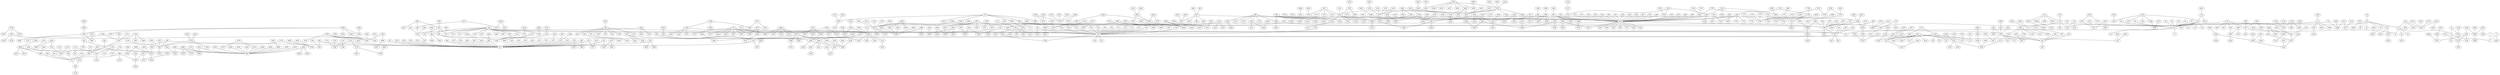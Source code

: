 graph {



	1 [height="0.05", level="1", pos="-13991.56,-11493.60", width="0.05"];
	1001 [level="2", pos="137.89,615.03"];
	1005 [height="0.05", level="1", pos="2860.39,-3779.82", width="0.05"];
	1006 [height="0.05", level="1", pos="5950.55,-3772.78", width="0.05"];
	1007 [height="0.05", level="1", pos="5790.71,-4313.17", width="0.05"];
	1009 [height="0.05", level="1", pos="4323.45,-4530.31", width="0.05"];
	1010 [height="0.05", level="1", pos="3949.21,-2570.62", width="0.05"];
	1015 [level="2", pos="1653.76,-2120.27"];
	1019 [level="2", pos="2423.39,-2092.12"];
	103 [level="2", pos="-7846.75,-150.42"];
	1030 [level="2", pos="1898.66,-3706.09"];
	1057 [level="2", pos="2954.94,-2430.42"];
	1061 [level="2", pos="2209.49,-3944.57"];
	108 [height="0.05", level="1", pos="-6846.77,5456.48", width="0.05"];
	1085 [height="0.05", level="1", pos="-5739.96,7774.48", width="0.05"];
	1087 [level="2", pos="-3564.18,6606.14"];
	109 [height="0.05", level="1", pos="-9812.54,6450.26", width="0.05"];
	110 [height="0.05", level="1", pos="-8182.81,5753.56", width="0.05"];
	1101 [level="2", pos="-4916.55,8352.45"];
	1102 [level="2", pos="-5621.87,8952.91"];
	1106 [height="0.05", level="1", pos="-6811.51,9546.34", width="0.05"];
	1109 [level="2", pos="-5832.62,7414.50"];
	111 [height="0.05", level="1", pos="-8120.94,2913.20", width="0.05"];
	1119 [level="2", pos="2428.57,12508.22"];
	112 [height="0.05", level="1", pos="-5754.51,-2099.07", width="0.05"];
	1126 [level="2", pos="3542.92,12498.46"];
	1128 [level="2", pos="4684.40,12479.02"];
	1129 [level="2", pos="3642.39,13238.89"];
	113 [height="0.05", level="1", pos="-6217.29,1350.79", width="0.05"];
	1134 [level="2", pos="5330.30,13183.00"];
	1135 [level="2", pos="5354.65,11964.78"];
	114 [level="2", pos="-7809.45,2990.17"];
	1140 [level="2", pos="5737.66,13746.79"];
	1144 [level="2", pos="-10162.16,3865.92"];
	1146 [level="2", pos="-11669.71,3097.48"];
	1147 [height="0.05", level="1", pos="-11268.30,4580.30", width="0.05"];
	115 [height="0.05", level="1", pos="-5862.79,2313.91", width="0.05"];
	1168 [height="0.05", level="1", pos="-2108.86,963.77", width="0.05"];
	1169 [height="0.05", level="1", pos="-2145.00,-618.52", width="0.05"];
	1170 [height="0.05", level="1", pos="-2014.22,-1874.71", width="0.05"];
	1172 [height="0.05", level="1", pos="-1764.82,2828.55", width="0.05"];
	1173 [level="2", pos="-2186.77,513.53"];
	1179 [level="2", pos="-1906.18,945.32"];
	1198 [level="2", pos="-1532.65,2790.97"];
	12 [height="0.05", level="1", pos="-13393.22,-4282.65", width="0.05"];
	1205 [height="0.05", level="1", pos="-6087.01,-10628.07", width="0.05"];
	1206 [height="0.05", level="1", pos="-9007.71,-9487.43", width="0.05"];
	1210 [level="2", pos="-5603.29,-11345.22"];
	1214 [level="2", pos="-6875.32,-11572.17"];
	1215 [level="2", pos="-5598.50,-10271.57"];
	1220 [level="2", pos="-7806.79,8247.96"];
	1227 [level="2", pos="440.39,8581.02"];
	1229 [level="2", pos="-384.75,9147.56"];
	1231 [level="2", pos="-817.51,7293.46"];
	1233 [level="2", pos="-922.75,8439.92"];
	1241 [level="2", pos="-10104.06,5463.34"];
	1242 [level="2", pos="-9872.20,7102.44"];
	1243 [height="0.05", level="1", pos="-10856.15,7888.07", width="0.05"];
	1249 [height="0.05", level="1", pos="-11821.24,6789.13", width="0.05"];
	126 [level="2", pos="-7345.02,1806.27"];
	1264 [height="0.05", level="1", pos="-2506.16,-12359.60", width="0.05"];
	1267 [height="0.05", level="1", pos="-2963.56,-10470.76", width="0.05"];
	1268 [level="2", pos="-642.09,-9159.74"];
	1274 [level="2", pos="-950.25,-9842.42"];
	1276 [level="2", pos="-1562.01,-10496.96"];
	1288 [level="2", pos="-2939.67,-8728.18"];
	1289 [level="2", pos="-2864.25,-9956.77"];
	1291 [level="2", pos="-2463.65,-8521.29"];
	13 [height="0.05", level="1", pos="-16154.46,-9469.60", width="0.05"];
	1302 [height="0.05", level="1", pos="448.62,-13589.74", width="0.05"];
	1304 [height="0.05", level="1", pos="-2113.88,-14281.49", width="0.05"];
	1305 [height="0.05", level="1", pos="-4237.63,-13569.44", width="0.05"];
	1306 [level="2", pos="-1251.91,-12569.10"];
	1309 [level="2", pos="-3759.78,-11805.28"];
	1312 [level="2", pos="-1887.60,-11441.31"];
	1314 [level="2", pos="-3834.61,-12588.55"];
	1328 [level="2", pos="-3047.37,-11445.90"];
	133 [height="0.05", level="1", pos="-5963.25,6148.78", width="0.05"];
	1338 [height="0.05", level="1", pos="1069.53,-15626.84", width="0.05"];
	134 [height="0.05", level="1", pos="-7453.34,7458.48", width="0.05"];
	1342 [level="2", pos="-5.86,-14739.87"];
	1347 [level="2", pos="-597.60,-14128.47"];
	135 [height="0.05", level="1", pos="-7588.32,6728.12", width="0.05"];
	1355 [level="2", pos="1145.94,-13571.51"];
	1386 [height="0.05", level="1", pos="455.91,-17165.61", width="0.05"];
	1389 [level="2", pos="1712.14,-15955.26"];
	1397 [height="0.05", level="1", pos="9264.38,-8741.48", width="0.05"];
	1402 [height="0.05", level="1", pos="9697.18,-10079.25", width="0.05"];
	1403 [height="0.05", level="1", pos="9307.75,-11565.14", width="0.05"];
	1417 [height="0.05", level="1", pos="11072.43,-10207.50", width="0.05"];
	1452 [level="2", pos="-1746.30,-1747.96"];
	146 [height="0.05", level="1", pos="-5150.30,5407.60", width="0.05"];
	1460 [height="0.05", level="1", pos="8662.32,-2098.95", width="0.05"];
	1461 [height="0.05", level="1", pos="7471.16,-2082.86", width="0.05"];
	1462 [height="0.05", level="1", pos="6759.33,-2306.13", width="0.05"];
	1464 [height="0.05", level="1", pos="4923.48,-1196.55", width="0.05"];
	147 [height="0.05", level="1", pos="-5942.15,3682.17", width="0.05"];
	1474 [level="2", pos="3769.14,-815.15"];
	1475 [level="2", pos="4215.77,-1107.04"];
	1476 [level="2", pos="4141.18,-1765.14"];
	1481 [height="0.05", level="1", pos="13050.12,-1932.19", width="0.05"];
	1482 [height="0.05", level="1", pos="9965.54,-2346.59", width="0.05"];
	1484 [height="0.05", level="1", pos="14588.13,-1106.12", width="0.05"];
	1485 [height="0.05", level="1", pos="15187.93,-2846.92", width="0.05"];
	1486 [level="2", pos="13211.06,-918.04"];
	149 [level="2", pos="-6840.01,6460.59"];
	1491 [level="2", pos="13042.05,-2751.25"];
	1517 [height="0.05", level="1", pos="1575.91,507.83", width="0.05"];
	1518 [height="0.05", level="1", pos="2215.65,1236.95", width="0.05"];
	1519 [height="0.05", level="1", pos="3420.73,920.90", width="0.05"];
	1522 [height="0.05", level="1", pos="1322.65,534.92", width="0.05"];
	1523 [level="2", pos="1734.12,230.41"];
	1524 [height="0.05", level="1", pos="2557.08,312.83", width="0.05"];
	1531 [level="2", pos="1857.87,1118.13"];
	154 [height="0.05", level="1", pos="-6633.27,8301.40", width="0.05"];
	1561 [level="2", pos="2046.13,82.44"];
	1571 [level="2", pos="3798.00,1972.37"];
	1572 [height="0.05", level="1", pos="5394.84,2713.77", width="0.05"];
	1573 [level="2", pos="2070.52,735.88"];
	1574 [level="2", pos="3533.78,1963.79"];
	1582 [height="0.05", level="1", pos="-4239.95,-7817.23", width="0.05"];
	1583 [level="2", pos="-4285.89,-8504.84"];
	1584 [level="2", pos="-4280.28,-9274.11"];
	1591 [height="0.05", level="1", pos="4126.12,2750.69", width="0.05"];
	1592 [level="2", pos="2252.17,1537.78"];
	1594 [height="0.05", level="1", pos="9683.63,5055.25", width="0.05"];
	1598 [height="0.05", level="1", pos="7151.20,3311.29", width="0.05"];
	1604 [height="0.05", level="1", pos="7693.09,4361.04", width="0.05"];
	1607 [level="2", pos="4446.00,2633.48"];
	1620 [level="2", pos="5413.13,3930.67"];
	1623 [height="0.05", level="1", pos="12008.20,7333.84", width="0.05"];
	1624 [height="0.05", level="1", pos="10476.80,9333.46", width="0.05"];
	1629 [level="2", pos="9454.15,4202.51"];
	1637 [height="0.05", level="1", pos="12606.75,9980.72", width="0.05"];
	1638 [height="0.05", level="1", pos="14371.80,7429.43", width="0.05"];
	1639 [height="0.05", level="1", pos="12066.97,5855.92", width="0.05"];
	1641 [level="2", pos="11394.67,7707.29"];
	1653 [level="2", pos="1904.63,-12179.17"];
	1656 [height="0.05", level="1", pos="8552.67,11261.87", width="0.05"];
	1659 [height="0.05", level="1", pos="10389.06,11100.36", width="0.05"];
	1673 [level="2", pos="7805.88,11115.54"];
	1674 [height="0.05", level="1", pos="7875.29,12838.16", width="0.05"];
	168 [height="0.05", level="1", pos="-4572.80,6332.32", width="0.05"];
	1682 [height="0.05", level="1", pos="7082.34,-9029.69", width="0.05"];
	1683 [height="0.05", level="1", pos="6289.43,-7778.58", width="0.05"];
	1687 [level="2", pos="5551.39,-5027.53"];
	1689 [level="2", pos="7575.07,-8807.75"];
	1690 [height="0.05", level="1", pos="6642.52,-11913.79", width="0.05"];
	1691 [level="2", pos="6180.61,-9530.77"];
	1694 [level="2", pos="7520.46,-8163.10"];
	1706 [height="0.05", level="1", pos="2380.63,5070.87", width="0.05"];
	1707 [height="0.05", level="1", pos="3978.82,6056.18", width="0.05"];
	1708 [height="0.05", level="1", pos="1830.62,6671.69", width="0.05"];
	1710 [level="2", pos="1744.13,6369.96"];
	1714 [height="0.05", level="1", pos="1801.21,5442.38", width="0.05"];
	174 [level="2", pos="-4798.30,3130.31"];
	1741 [height="0.05", level="1", pos="5125.27,-2893.47", width="0.05"];
	1742 [level="2", pos="3743.88,-1906.66"];
	1743 [level="2", pos="2817.53,-1581.08"];
	1751 [level="2", pos="2272.73,-1836.73"];
	1760 [height="0.05", level="1", pos="8865.86,-5749.54", width="0.05"];
	1764 [height="0.05", level="1", pos="11723.53,-7933.73", width="0.05"];
	1765 [level="2", pos="7716.50,-5860.67"];
	1766 [height="0.05", level="1", pos="9775.57,-7143.97", width="0.05"];
	1767 [height="0.05", level="1", pos="8734.56,-7271.31", width="0.05"];
	1771 [level="2", pos="12707.62,-8663.03"];
	1772 [height="0.05", level="1", pos="13524.53,-7599.24", width="0.05"];
	1773 [level="2", pos="11804.57,-6850.54"];
	1775 [level="2", pos="10877.25,-8115.97"];
	1777 [level="2", pos="11620.76,-8757.86"];
	1778 [level="2", pos="13252.92,-9228.54"];
	1779 [height="0.05", level="1", pos="-20.44,324.45", width="0.05"];
	1780 [level="2", pos="-111.00,174.50"];
	1787 [level="2", pos="-375.77,46.26"];
	1791 [level="2", pos="-56.29,554.36"];
	1794 [level="2", pos="-202.64,286.47"];
	1796 [level="2", pos="920.95,1522.14"];
	1802 [level="2", pos="-251.36,194.40"];
	1807 [height="0.05", level="1", pos="4408.65,3437.85", width="0.05"];
	1808 [height="0.05", level="1", pos="3188.17,4088.57", width="0.05"];
	1809 [height="0.05", level="1", pos="6483.64,4851.94", width="0.05"];
	1813 [height="0.05", level="1", pos="3939.99,4603.03", width="0.05"];
	1820 [height="0.05", level="1", pos="5286.28,4474.90", width="0.05"];
	1831 [level="2", pos="8489.62,-2461.35"];
	1833 [height="0.05", level="1", pos="8967.72,-3341.30", width="0.05"];
	1845 [level="2", pos="-2849.53,752.60"];
	1849 [height="0.05", level="1", pos="4566.23,-11332.40", width="0.05"];
	185 [level="2", pos="-5573.07,6543.42"];
	1856 [height="0.05", level="1", pos="3879.55,-13520.59", width="0.05"];
	1857 [level="2", pos="4761.78,-12011.94"];
	1858 [level="2", pos="5169.79,-11006.25"];
	1860 [level="2", pos="3495.87,-11686.78"];
	1864 [height="0.05", level="1", pos="3976.29,-15388.95", width="0.05"];
	1866 [level="2", pos="3080.06,-13671.23"];
	1870 [level="2", pos="3355.11,-15791.24"];
	1871 [level="2", pos="4752.04,-15907.78"];
	1894 [level="2", pos="-8352.58,-4068.17"];
	1897 [level="2", pos="-10164.10,-1925.34"];
	1902 [level="2", pos="-9422.16,-2563.85"];
	1904 [level="2", pos="-8863.73,-956.21"];
	1909 [level="2", pos="-9668.52,-1118.59"];
	1910 [level="2", pos="-10757.63,-1581.76"];
	192 [height="0.05", level="1", pos="-4260.66,4796.50", width="0.05"];
	1922 [height="0.05", level="1", pos="-2482.48,282.61", width="0.05"];
	1923 [height="0.05", level="1", pos="-2726.06,-1886.71", width="0.05"];
	1925 [level="2", pos="-2045.75,15.37"];
	1926 [level="2", pos="-2313.72,-1736.00"];
	1936 [level="2", pos="-2410.04,-553.31"];
	1937 [height="0.05", level="1", pos="-2197.93,2448.42", width="0.05"];
	1938 [height="0.05", level="1", pos="-2873.53,-893.20", width="0.05"];
	1942 [level="2", pos="-2464.26,-691.09"];
	1945 [level="2", pos="-2205.26,1600.66"];
	1971 [height="0.05", level="1", pos="-1552.68,4468.21", width="0.05"];
	1974 [level="2", pos="-1686.44,5246.00"];
	1983 [level="2", pos="2390.69,-825.85"];
	1986 [level="2", pos="3114.27,-628.44"];
	1993 [level="2", pos="2975.78,-294.99"];
	2 [height="0.05", level="1", pos="-14214.19,-8968.15", width="0.05"];
	2002 [level="2", pos="3709.64,2839.01"];
	2013 [level="2", pos="3486.34,3224.03"];
	2015 [level="2", pos="4869.82,3671.56"];
	2020 [height="0.05", level="1", pos="9211.35,-13372.51", width="0.05"];
	2030 [height="0.05", level="1", pos="9072.93,-15271.13", width="0.05"];
	2034 [height="0.05", level="1", pos="10982.08,-15022.83", width="0.05"];
	2038 [height="0.05", level="1", pos="8173.66,-16929.33", width="0.05"];
	2040 [level="2", pos="8197.73,-15141.04"];
	205 [height="0.05", level="1", pos="-3649.56,2109.66", width="0.05"];
	206 [level="2", pos="-3690.19,5469.53"];
	2063 [level="2", pos="11021.89,-15864.04"];
	207 [level="2", pos="-4926.94,5119.20"];
	2071 [level="2", pos="10828.39,-14114.02"];
	2072 [level="2", pos="11790.61,-14746.43"];
	2079 [level="2", pos="-4920.00,1602.09"];
	208 [level="2", pos="-3683.30,5299.31"];
	2085 [level="2", pos="2782.79,1648.29"];
	2100 [level="2", pos="2943.93,1832.15"];
	2110 [height="0.05", level="1", pos="3114.92,-5699.04", width="0.05"];
	2112 [height="0.05", level="1", pos="3720.08,-5269.11", width="0.05"];
	212 [level="2", pos="-4396.28,3871.99"];
	2126 [level="2", pos="1759.60,-4991.33"];
	2131 [level="2", pos="3249.47,-6961.81"];
	2133 [height="0.05", level="1", pos="2280.67,-7509.74", width="0.05"];
	2137 [level="2", pos="3605.34,-7732.77"];
	2144 [level="2", pos="3307.45,-7646.01"];
	2152 [height="0.05", level="1", pos="-17488.15,-8125.28", width="0.05"];
	2175 [height="0.05", level="1", pos="-17407.16,-5041.98", width="0.05"];
	2183 [level="2", pos="-16722.20,-8106.24"];
	2187 [height="0.05", level="1", pos="-18509.56,-3215.64", width="0.05"];
	2191 [level="2", pos="-17121.80,-4468.91"];
	2195 [level="2", pos="-18740.40,-5385.30"];
	2205 [level="2", pos="5934.99,-12651.30"];
	2206 [level="2", pos="7023.11,-12967.89"];
	2207 [level="2", pos="7497.71,-11625.04"];
	2219 [level="2", pos="5528.50,-13299.54"];
	2224 [level="2", pos="-1555.68,-13958.88"];
	2225 [level="2", pos="-1877.35,-15067.34"];
	2239 [height="0.05", level="1", pos="3097.66,5086.97", width="0.05"];
	2243 [level="2", pos="-9047.08,-10779.06"];
	2245 [height="0.05", level="1", pos="-10425.32,-11141.18", width="0.05"];
	2246 [height="0.05", level="1", pos="-11171.02,-8979.77", width="0.05"];
	2248 [level="2", pos="-8526.36,-10210.84"];
	2249 [level="2", pos="-9398.07,-8608.87"];
	2252 [level="2", pos="-7883.10,-9650.29"];
	2255 [level="2", pos="-9300.58,-11689.32"];
	2256 [level="2", pos="-8415.33,-11362.07"];
	2266 [height="0.05", level="1", pos="-11062.69,133.10", width="0.05"];
	2269 [level="2", pos="-11012.81,-350.17"];
	2271 [level="2", pos="-11985.81,-145.65"];
	2289 [level="2", pos="-1384.45,3358.66"];
	2291 [level="2", pos="-1084.52,3151.52"];
	2302 [level="2", pos="-987.85,-2066.07"];
	2316 [level="2", pos="-9002.72,6943.97"];
	2317 [height="0.05", level="1", pos="-8361.27,8811.97", width="0.05"];
	232 [level="2", pos="-3463.95,4682.59"];
	2321 [level="2", pos="-7767.50,5415.94"];
	2324 [level="2", pos="-9229.10,8030.28"];
	2333 [height="0.05", level="1", pos="1743.92,14991.90", width="0.05"];
	2334 [level="2", pos="1346.97,13508.48"];
	2341 [level="2", pos="2570.09,15530.59"];
	2342 [level="2", pos="1011.56,15270.07"];
	2348 [level="2", pos="2396.84,14342.50"];
	2357 [level="2", pos="3355.76,15650.20"];
	236 [level="2", pos="-4186.91,5864.06"];
	2360 [level="2", pos="4024.96,15590.26"];
	2376 [height="0.05", level="1", pos="10157.18,2704.75", width="0.05"];
	2377 [height="0.05", level="1", pos="10259.07,487.77", width="0.05"];
	2379 [level="2", pos="4404.68,1530.29"];
	2382 [level="2", pos="5187.93,316.48"];
	2384 [level="2", pos="5626.54,1390.62"];
	2389 [height="0.05", level="1", pos="6277.91,1153.16", width="0.05"];
	2393 [level="2", pos="5360.47,1020.19"];
	240 [level="2", pos="-4868.22,4551.15"];
	2404 [level="2", pos="5108.05,1741.23"];
	241 [height="0.05", level="1", pos="-3121.21,2044.60", width="0.05"];
	242 [height="0.05", level="1", pos="-5071.09,2476.92", width="0.05"];
	2424 [level="2", pos="4247.90,1905.95"];
	243 [height="0.05", level="1", pos="-3274.21,3914.28", width="0.05"];
	2448 [level="2", pos="-3774.16,4005.77"];
	2457 [level="2", pos="-8466.91,9484.69"];
	2458 [level="2", pos="-13767.53,812.58"];
	2459 [level="2", pos="-14328.02,1443.38"];
	2460 [level="2", pos="-14708.00,449.96"];
	247 [height="0.05", level="1", pos="-5371.17,-973.58", width="0.05"];
	2470 [level="2", pos="-35.69,3795.98"];
	2477 [level="2", pos="661.20,-6679.22"];
	2481 [level="2", pos="478.20,-6155.05"];
	2487 [level="2", pos="1031.46,-7287.85"];
	2489 [height="0.05", level="1", pos="14055.36,11103.26", width="0.05"];
	2494 [height="0.05", level="1", pos="12247.58,11913.06", width="0.05"];
	2499 [height="0.05", level="1", pos="13797.10,3112.42", width="0.05"];
	25 [height="0.05", level="1", pos="-13232.55,-10023.39", width="0.05"];
	2501 [level="2", pos="11321.07,2385.66"];
	2504 [level="2", pos="10346.27,1900.92"];
	2505 [level="2", pos="10596.19,4049.18"];
	2508 [level="2", pos="9275.37,3283.04"];
	2510 [level="2", pos="11117.31,3571.81"];
	2527 [level="2", pos="9431.30,2000.44"];
	254 [height="0.05", level="1", pos="-3827.15,3464.48", width="0.05"];
	2543 [level="2", pos="14220.11,4416.51"];
	2549 [level="2", pos="14562.23,2214.59"];
	2553 [level="2", pos="14784.22,3359.20"];
	2562 [level="2", pos="15003.73,4634.87"];
	2565 [level="2", pos="13759.51,4921.35"];
	257 [level="2", pos="-4408.35,352.11"];
	2571 [height="0.05", level="1", pos="-5199.05,-15243.09", width="0.05"];
	2584 [height="0.05", level="1", pos="-6585.82,-16956.97", width="0.05"];
	2585 [level="2", pos="-4057.35,-15398.02"];
	2586 [height="0.05", level="1", pos="-7623.03,-14066.30", width="0.05"];
	2587 [level="2", pos="-4311.13,-16427.75"];
	2588 [level="2", pos="-5625.28,-14004.50"];
	2592 [level="2", pos="-4263.20,-14531.41"];
	2593 [level="2", pos="-7660.60,-17242.27"];
	2597 [level="2", pos="-6796.87,-16356.26"];
	260 [level="2", pos="-4222.86,-33.88"];
	2607 [level="2", pos="-5600.94,-18015.34"];
	2611 [level="2", pos="-6813.53,-18174.02"];
	2612 [level="2", pos="-8579.90,-17181.36"];
	2616 [level="2", pos="-9262.47,-17038.03"];
	2618 [level="2", pos="-4555.48,-3661.51"];
	2628 [level="2", pos="-5086.33,-3683.81"];
	2635 [level="2", pos="6619.63,2552.27"];
	2636 [level="2", pos="6002.50,2377.54"];
	2648 [level="2", pos="-17467.07,5811.77"];
	2655 [level="2", pos="-17978.06,5051.97"];
	2657 [level="2", pos="-17780.36,6512.77"];
	2674 [height="0.05", level="1", pos="9492.94,-4536.15", width="0.05"];
	2688 [level="2", pos="7497.29,-2516.65"];
	2692 [level="2", pos="7180.72,-3577.65"];
	2694 [level="2", pos="6627.70,-3143.46"];
	2700 [height="0.05", level="1", pos="12889.32,-4294.60", width="0.05"];
	2701 [level="2", pos="10267.58,-3768.49"];
	271 [level="2", pos="-3409.54,2814.36"];
	2715 [height="0.05", level="1", pos="14990.53,-5452.99", width="0.05"];
	2720 [level="2", pos="15758.95,-5714.95"];
	2722 [level="2", pos="14888.09,-6276.39"];
	2731 [height="0.05", level="1", pos="13305.50,-6267.81", width="0.05"];
	2736 [height="0.05", level="1", pos="12098.79,-5455.54", width="0.05"];
	2742 [height="0.05", level="1", pos="10696.57,-5363.38", width="0.05"];
	2756 [level="2", pos="-2374.19,3063.25"];
	2759 [level="2", pos="-1791.03,3177.06"];
	2760 [level="2", pos="-2729.69,1671.13"];
	2764 [level="2", pos="-2676.86,2402.73"];
	2765 [level="2", pos="-1928.90,3707.20"];
	2775 [height="0.05", level="1", pos="135.17,4864.37", width="0.05"];
	2776 [level="2", pos="449.89,4554.56"];
	2778 [height="0.05", level="1", pos="-1195.54,5922.95", width="0.05"];
	2781 [level="2", pos="-1230.39,4666.03"];
	2785 [level="2", pos="297.68,4109.47"];
	2787 [height="0.05", level="1", pos="-2025.86,6778.42", width="0.05"];
	2792 [height="0.05", level="1", pos="-2130.24,9411.19", width="0.05"];
	28 [height="0.05", level="1", pos="-10057.97,-3520.91", width="0.05"];
	2804 [height="0.05", level="1", pos="3246.24,10015.06", width="0.05"];
	2805 [level="2", pos="4667.72,6565.61"];
	2807 [height="0.05", level="1", pos="4261.73,8366.40", width="0.05"];
	2809 [height="0.05", level="1", pos="5603.89,5102.42", width="0.05"];
	2810 [height="0.05", level="1", pos="4675.70,9169.78", width="0.05"];
	2813 [level="2", pos="2300.36,8664.15"];
	2814 [height="0.05", level="1", pos="5153.68,7661.84", width="0.05"];
	2816 [height="0.05", level="1", pos="5145.60,6525.69", width="0.05"];
	2818 [level="2", pos="3295.38,8963.88"];
	282 [height="0.05", level="1", pos="-4261.88,-1303.16", width="0.05"];
	2820 [level="2", pos="1763.52,7880.65"];
	2821 [height="0.05", level="1", pos="4562.04,7441.70", width="0.05"];
	2824 [level="2", pos="3588.95,6423.31"];
	2826 [level="2", pos="2695.43,6352.63"];
	2829 [level="2", pos="2553.53,6609.15"];
	283 [height="0.05", level="1", pos="-3095.65,5624.71", width="0.05"];
	2847 [level="2", pos="1282.63,-10713.65"];
	2851 [height="0.05", level="1", pos="5501.19,-6377.64", width="0.05"];
	2854 [level="2", pos="4802.67,-5353.96"];
	2860 [level="2", pos="4913.20,-4123.24"];
	2863 [level="2", pos="4103.64,-5484.08"];
	2867 [level="2", pos="3546.29,-4653.16"];
	287 [level="2", pos="-2694.79,3940.17"];
	2874 [level="2", pos="3398.45,4376.43"];
	2891 [level="2", pos="11416.69,-6479.23"];
	29 [height="0.05", level="1", pos="-14798.35,-4087.26", width="0.05"];
	2903 [level="2", pos="-2619.00,13460.98"];
	2904 [height="0.05", level="1", pos="-2349.78,15557.97", width="0.05"];
	2912 [level="2", pos="-1510.22,15158.28"];
	2913 [level="2", pos="-2905.10,16244.05"];
	2915 [height="0.05", level="1", pos="-883.95,17080.43", width="0.05"];
	2916 [height="0.05", level="1", pos="-3926.41,15526.11", width="0.05"];
	2924 [level="2", pos="-5349.81,3296.49"];
	2926 [level="2", pos="-6509.26,4135.17"];
	2928 [height="0.05", level="1", pos="-5465.77,1092.02", width="0.05"];
	2929 [level="2", pos="-5487.56,4079.15"];
	293 [level="2", pos="-3757.66,890.12"];
	2933 [height="0.05", level="1", pos="4377.67,-6821.33", width="0.05"];
	2936 [level="2", pos="3632.81,-6259.72"];
	2958 [level="2", pos="4731.19,-7208.29"];
	297 [level="2", pos="-2718.71,3334.69"];
	2970 [level="2", pos="4105.64,-3102.33"];
	2975 [level="2", pos="4517.31,-2739.84"];
	2992 [level="2", pos="7072.23,-13702.08"];
	30 [height="0.05", level="1", pos="-12796.03,-6019.84", width="0.05"];
	3002 [level="2", pos="3401.48,10540.76"];
	3011 [height="0.05", level="1", pos="-3597.55,7646.97", width="0.05"];
	3012 [height="0.05", level="1", pos="-4354.67,9864.52", width="0.05"];
	3013 [height="0.05", level="1", pos="-2617.12,6793.67", width="0.05"];
	3019 [level="2", pos="-2021.05,4760.09"];
	3020 [level="2", pos="-4139.47,7550.91"];
	3031 [level="2", pos="-4272.88,8141.32"];
	304 [height="0.05", level="1", pos="-3855.75,1252.61", width="0.05"];
	3042 [level="2", pos="5560.32,6087.77"];
	3055 [level="2", pos="-9230.79,2907.31"];
	3056 [level="2", pos="-8407.23,3517.43"];
	3062 [height="0.05", level="1", pos="-9043.33,4025.26", width="0.05"];
	3067 [height="0.05", level="1", pos="15762.95,6818.36", width="0.05"];
	3068 [level="2", pos="13924.60,8596.97"];
	3069 [level="2", pos="14128.88,6848.77"];
	3071 [height="0.05", level="1", pos="15683.09,8610.69", width="0.05"];
	3088 [height="0.05", level="1", pos="1691.98,-5462.61", width="0.05"];
	3096 [height="0.05", level="1", pos="2152.33,-6114.28", width="0.05"];
	3097 [height="0.05", level="1", pos="1487.85,-6270.62", width="0.05"];
	3110 [level="2", pos="14552.22,10650.72"];
	3114 [level="2", pos="14175.16,11839.68"];
	3123 [height="0.05", level="1", pos="12229.88,1241.59", width="0.05"];
	3125 [level="2", pos="10783.22,-191.56"];
	313 [height="0.05", level="1", pos="-1484.54,-2714.96", width="0.05"];
	3134 [level="2", pos="11291.45,-138.18"];
	3135 [level="2", pos="11703.17,851.78"];
	314 [level="2", pos="-3143.44,452.61"];
	3141 [level="2", pos="-18409.82,4483.46"];
	315 [height="0.05", level="1", pos="-2013.58,4190.00", width="0.05"];
	3158 [level="2", pos="-4772.12,9297.46"];
	3159 [height="0.05", level="1", pos="-5954.29,11112.46", width="0.05"];
	3160 [level="2", pos="-3226.39,8918.41"];
	3161 [height="0.05", level="1", pos="-6230.80,13023.36", width="0.05"];
	3163 [height="0.05", level="1", pos="-2618.91,8693.00", width="0.05"];
	317 [height="0.05", level="1", pos="-4786.22,-2056.33", width="0.05"];
	3171 [level="2", pos="-5275.90,10021.01"];
	3177 [height="0.05", level="1", pos="-3988.57,11726.21", width="0.05"];
	318 [level="2", pos="-2995.45,810.50"];
	319 [level="2", pos="-3100.65,1157.42"];
	3204 [level="2", pos="-10934.24,8519.29"];
	321 [level="2", pos="-4108.63,-2103.05"];
	3224 [level="2", pos="-2499.85,7564.67"];
	3233 [level="2", pos="-10309.25,-6544.11"];
	3234 [level="2", pos="-11209.72,-7081.74"];
	3250 [height="0.05", level="1", pos="-13716.99,10264.76", width="0.05"];
	3251 [level="2", pos="-15584.96,8549.38"];
	3256 [height="0.05", level="1", pos="-12654.23,11868.96", width="0.05"];
	3257 [level="2", pos="-14517.94,10714.66"];
	326 [height="0.05", level="1", pos="-163.13,-2415.97", width="0.05"];
	3264 [level="2", pos="-12976.83,9872.12"];
	327 [height="0.05", level="1", pos="-975.29,871.42", width="0.05"];
	328 [level="2", pos="-1347.02,-2343.52"];
	3287 [level="2", pos="-11846.50,12015.18"];
	329 [height="0.05", level="1", pos="-956.02,-2472.47", width="0.05"];
	3292 [level="2", pos="-12768.58,12676.09"];
	33 [level="2", pos="-13374.06,-3330.98"];
	330 [height="0.05", level="1", pos="-4155.03,-2642.89", width="0.05"];
	3303 [height="0.05", level="1", pos="-15386.36,-5743.93", width="0.05"];
	3304 [level="2", pos="-14428.49,-4673.89"];
	3306 [level="2", pos="-15213.08,-3240.32"];
	3313 [height="0.05", level="1", pos="-14984.64,-7349.42", width="0.05"];
	3315 [height="0.05", level="1", pos="-16374.67,-6500.63", width="0.05"];
	3316 [level="2", pos="-15821.77,-5251.02"];
	3319 [level="2", pos="-14397.60,-6307.27"];
	3327 [level="2", pos="-4669.00,-2506.94"];
	3338 [level="2", pos="-94.35,-7908.79"];
	3356 [height="0.05", level="1", pos="7634.35,6808.85", width="0.05"];
	3370 [height="0.05", level="1", pos="9052.30,6959.27", width="0.05"];
	3371 [height="0.05", level="1", pos="7837.66,8943.48", width="0.05"];
	3389 [height="0.05", level="1", pos="9672.20,8219.04", width="0.05"];
	3392 [level="2", pos="8650.66,6202.30"];
	3393 [level="2", pos="8345.83,8020.85"];
	3396 [level="2", pos="9233.41,6499.85"];
	3403 [level="2", pos="12127.63,2381.31"];
	3421 [level="2", pos="-10948.13,-11717.92"];
	3431 [height="0.05", level="1", pos="-12698.82,-7063.51", width="0.05"];
	3443 [level="2", pos="15983.17,-3270.28"];
	345 [height="0.05", level="1", pos="-1979.69,-3266.51", width="0.05"];
	3455 [level="2", pos="2621.82,2643.92"];
	346 [height="0.05", level="1", pos="-642.67,-46.98", width="0.05"];
	3461 [level="2", pos="3015.04,2905.31"];
	3463 [height="0.05", level="1", pos="6455.86,-734.50", width="0.05"];
	3475 [level="2", pos="34.47,-9735.77"];
	3482 [level="2", pos="147.42,-10645.89"];
	3488 [level="2", pos="3615.02,5266.27"];
	349 [level="2", pos="-1731.85,-3026.48"];
	3491 [level="2", pos="4530.98,5706.67"];
	3515 [level="2", pos="-12787.26,-472.27"];
	352 [level="2", pos="-564.66,-2207.50"];
	3548 [height="0.05", level="1", pos="-3250.76,-389.17", width="0.05"];
	3551 [height="0.05", level="1", pos="-3538.85,-927.47", width="0.05"];
	3552 [level="2", pos="-2997.74,-43.22"];
	3553 [level="2", pos="-2926.68,-190.06"];
	3554 [level="2", pos="-3255.65,-808.17"];
	3585 [level="2", pos="4902.97,-16663.75"];
	3588 [level="2", pos="5415.71,-15579.94"];
	3596 [level="2", pos="-14165.90,2707.60"];
	3598 [level="2", pos="8109.58,-12004.31"];
	3599 [level="2", pos="7718.22,-10860.92"];
	361 [level="2", pos="-689.17,-1969.73"];
	3619 [level="2", pos="12864.11,1206.59"];
	362 [level="2", pos="-355.13,-2976.71"];
	3632 [level="2", pos="-3345.70,-15257.18"];
	365 [level="2", pos="-447.58,-1620.24"];
	3657 [level="2", pos="-2261.72,-1965.95"];
	3659 [level="2", pos="-1913.64,-2041.04"];
	3662 [level="2", pos="-11610.92,5272.02"];
	3681 [level="2", pos="-11991.77,4320.86"];
	3685 [level="2", pos="-12180.26,5590.28"];
	3696 [level="2", pos="-8569.77,-13657.37"];
	3702 [level="2", pos="-8564.32,-14781.08"];
	3705 [level="2", pos="-7546.93,-15219.43"];
	3706 [level="2", pos="-7309.32,-13503.78"];
	3712 [level="2", pos="-9277.15,-13449.04"];
	3719 [level="2", pos="-9685.29,8685.55"];
	373 [height="0.05", level="1", pos="-5238.89,-4633.06", width="0.05"];
	3730 [level="2", pos="9342.65,-5503.88"];
	374 [height="0.05", level="1", pos="-1612.33,-5377.10", width="0.05"];
	3746 [level="2", pos="-6766.48,11016.96"];
	375 [level="2", pos="-3505.59,-2839.49"];
	3751 [level="2", pos="8014.83,-10377.09"];
	3756 [height="0.05", level="1", pos="-19907.31,-4486.78", width="0.05"];
	3757 [height="0.05", level="1", pos="-18375.02,-1230.41", width="0.05"];
	3758 [level="2", pos="-17685.67,-2960.75"];
	376 [level="2", pos="-881.44,-3969.13"];
	3769 [level="2", pos="1509.66,4371.74"];
	377 [level="2", pos="-388.83,-3813.32"];
	3779 [height="0.05", level="1", pos="7271.39,-17999.60", width="0.05"];
	379 [level="2", pos="-447.07,-3510.46"];
	3797 [level="2", pos="9273.02,8731.87"];
	3804 [level="2", pos="10945.03,-1435.65"];
	3805 [level="2", pos="9834.58,-1020.88"];
	3806 [level="2", pos="11654.25,-1155.52"];
	381 [level="2", pos="-758.17,-3117.92"];
	3810 [level="2", pos="9226.43,-200.55"];
	3811 [level="2", pos="9697.87,-437.27"];
	3819 [level="2", pos="8158.51,235.85"];
	382 [height="0.05", level="1", pos="-525.45,-4598.01", width="0.05"];
	3822 [level="2", pos="8263.21,-1208.54"];
	3830 [level="2", pos="7576.45,152.32"];
	3839 [level="2", pos="6735.01,85.68"];
	384 [height="0.05", level="1", pos="-90.20,-3214.79", width="0.05"];
	3842 [level="2", pos="5705.05,73.43"];
	3853 [level="2", pos="3377.31,715.31"];
	3862 [level="2", pos="7705.29,9578.13"];
	3874 [level="2", pos="-11644.89,-4816.63"];
	3879 [level="2", pos="-10787.46,-5345.22"];
	388 [level="2", pos="-2148.59,-4037.30"];
	389 [level="2", pos="-3425.57,-3381.28"];
	3890 [level="2", pos="-978.46,-1727.35"];
	3893 [height="0.05", level="1", pos="-20100.83,-6529.17", width="0.05"];
	3897 [level="2", pos="-20841.65,-6423.70"];
	3899 [level="2", pos="-19116.06,-6633.89"];
	390 [level="2", pos="-3580.88,-3677.42"];
	3900 [level="2", pos="-19856.10,-7463.77"];
	3917 [level="2", pos="3180.44,518.61"];
	3920 [level="2", pos="-1332.85,6201.59"];
	3921 [height="0.05", level="1", pos="-1427.57,6772.35", width="0.05"];
	3923 [level="2", pos="-800.77,5503.51"];
	3939 [level="2", pos="-21586.37,-6273.23"];
	3959 [level="2", pos="-3353.35,-1113.23"];
	3960 [level="2", pos="-3393.76,-449.57"];
	3961 [height="0.05", level="1", pos="-3624.34,-1257.49", width="0.05"];
	3964 [level="2", pos="-2937.70,-1558.08"];
	397 [height="0.05", level="1", pos="-5757.73,-7084.48", width="0.05"];
	3973 [level="2", pos="4233.59,5073.26"];
	399 [level="2", pos="-4603.52,-5634.99"];
	3998 [height="0.05", level="1", pos="-670.52,430.10", width="0.05"];
	40 [level="2", pos="-12142.56,-5056.40"];
	4010 [level="2", pos="-743.55,138.75"];
	4011 [level="2", pos="-860.51,408.36"];
	4017 [level="2", pos="-5781.02,-1596.76"];
	4019 [level="2", pos="-5830.73,-3279.02"];
	4022 [height="0.05", level="1", pos="8082.31,2781.56", width="0.05"];
	4037 [level="2", pos="-4238.03,-9924.87"];
	405 [height="0.05", level="1", pos="-6416.68,-7470.55", width="0.05"];
	406 [height="0.05", level="1", pos="-6799.12,-9283.79", width="0.05"];
	408 [level="2", pos="-6074.52,-6569.11"];
	4119 [level="2", pos="6742.25,5637.07"];
	4120 [height="0.05", level="1", pos="6812.31,6792.70", width="0.05"];
	4137 [level="2", pos="-2640.82,4714.58"];
	414 [level="2", pos="-5282.30,-8004.43"];
	4143 [level="2", pos="-15400.67,602.71"];
	415 [height="0.05", level="1", pos="-7778.14,-6932.97", width="0.05"];
	4156 [height="0.05", level="1", pos="-8396.94,13305.48", width="0.05"];
	4158 [level="2", pos="-6626.61,12522.35"];
	4159 [height="0.05", level="1", pos="-6645.86,14894.73", width="0.05"];
	4160 [level="2", pos="-5011.79,13155.15"];
	4162 [level="2", pos="-5465.67,14159.50"];
	4166 [level="2", pos="-8297.03,14179.00"];
	4168 [level="2", pos="-9051.52,12399.92"];
	4171 [level="2", pos="-9346.36,13689.28"];
	4182 [level="2", pos="2040.75,11307.35"];
	4194 [level="2", pos="1111.31,10925.02"];
	4203 [level="2", pos="-16229.80,-7111.48"];
	4211 [level="2", pos="4236.65,-721.71"];
	4212 [level="2", pos="4240.65,-103.59"];
	4227 [level="2", pos="4761.67,-535.19"];
	4234 [height="0.05", level="1", pos="1257.35,2259.03", width="0.05"];
	4242 [level="2", pos="-1001.38,3465.87"];
	4248 [level="2", pos="-5373.81,-2544.18"];
	4250 [level="2", pos="-5136.72,-2595.93"];
	426 [level="2", pos="-7276.31,-8263.64"];
	4277 [level="2", pos="-3348.36,-1591.96"];
	4285 [height="0.05", level="1", pos="-16950.12,-560.53", width="0.05"];
	4289 [height="0.05", level="1", pos="-19174.26,16.75", width="0.05"];
	430 [height="0.05", level="1", pos="-9129.63,-7097.53", width="0.05"];
	4301 [level="2", pos="-16367.46,-783.78"];
	431 [height="0.05", level="1", pos="-7883.73,-5807.29", width="0.05"];
	4316 [level="2", pos="-3388.08,-16719.35"];
	4317 [level="2", pos="-4182.24,-17298.67"];
	4321 [level="2", pos="298.74,-11361.02"];
	4345 [level="2", pos="2282.90,-5924.28"];
	4356 [level="2", pos="-1648.67,-15729.25"];
	4368 [level="2", pos="4969.14,10013.70"];
	4374 [level="2", pos="5170.31,10478.99"];
	4386 [level="2", pos="-15137.25,11029.07"];
	4391 [level="2", pos="-12127.52,-2262.45"];
	4398 [level="2", pos="-12608.04,-1807.62"];
	440 [height="0.05", level="1", pos="-10458.47,-7106.44", width="0.05"];
	4413 [level="2", pos="-5725.81,-13336.55"];
	4417 [height="0.05", level="1", pos="-6890.59,-5811.57", width="0.05"];
	4422 [height="0.05", level="1", pos="-6582.92,-4940.24", width="0.05"];
	4427 [level="2", pos="-7023.63,-4647.45"];
	4429 [level="2", pos="-13795.49,-2600.66"];
	4433 [level="2", pos="-11015.11,-8428.57"];
	4434 [level="2", pos="-11964.16,-8562.34"];
	4438 [level="2", pos="-11065.18,-10061.57"];
	4445 [level="2", pos="-12017.20,-9569.88"];
	4460 [height="0.05", level="1", pos="5080.61,-8306.72", width="0.05"];
	4466 [level="2", pos="4796.58,-8817.37"];
	447 [level="2", pos="-9397.94,-6480.44"];
	4484 [level="2", pos="11154.15,4595.60"];
	4500 [height="0.05", level="1", pos="868.96,17785.80", width="0.05"];
	4503 [level="2", pos="-1848.89,17488.72"];
	4505 [level="2", pos="-861.87,18116.26"];
	4506 [level="2", pos="-424.95,16429.54"];
	4524 [height="0.05", level="1", pos="2418.58,17932.16", width="0.05"];
	4532 [level="2", pos="8903.93,-4410.14"];
	4533 [level="2", pos="8360.89,-5008.77"];
	454 [level="2", pos="-8639.10,-6551.53"];
	4542 [level="2", pos="1351.36,845.04"];
	456 [level="2", pos="-8354.85,-8058.70"];
	4562 [level="2", pos="-2906.49,181.89"];
	4563 [level="2", pos="1487.86,999.52"];
	4572 [level="2", pos="2220.01,9410.59"];
	4573 [level="2", pos="2056.27,10086.65"];
	4584 [level="2", pos="3073.20,17827.46"];
	4602 [level="2", pos="-298.45,5867.67"];
	4606 [level="2", pos="16.56,5243.14"];
	4636 [level="2", pos="7924.57,-6446.79"];
	4641 [level="2", pos="9067.34,-7601.58"];
	4653 [level="2", pos="391.26,-2449.30"];
	467 [height="0.05", level="1", pos="1099.69,3640.02", width="0.05"];
	468 [level="2", pos="-674.73,556.30"];
	4684 [level="2", pos="-1639.70,2274.25"];
	4685 [level="2", pos="-1644.38,2411.78"];
	469 [level="2", pos="-1392.79,-862.53"];
	470 [height="0.05", level="1", pos="-1486.46,-261.34", width="0.05"];
	471 [height="0.05", level="1", pos="-1572.86,-1376.61", width="0.05"];
	472 [height="0.05", level="1", pos="-175.57,3288.52", width="0.05"];
	473 [height="0.05", level="1", pos="193.71,1182.71", width="0.05"];
	4731 [level="2", pos="460.07,5905.74"];
	474 [height="0.05", level="1", pos="-945.43,2698.89", width="0.05"];
	475 [level="2", pos="-38.52,1080.76"];
	4751 [level="2", pos="206.31,-17881.03"];
	4752 [level="2", pos="48.24,-18527.35"];
	476 [height="0.05", level="1", pos="460.81,3388.14", width="0.05"];
	4764 [level="2", pos="3576.00,-449.93"];
	4766 [height="0.05", level="1", pos="10950.98,-3040.03", width="0.05"];
	4772 [level="2", pos="-3171.14,-7532.14"];
	478 [level="2", pos="684.65,2408.62"];
	480 [level="2", pos="-1046.79,-1333.18"];
	4808 [level="2", pos="-6599.34,4645.64"];
	481 [height="0.05", level="1", pos="-1324.63,-1951.64", width="0.05"];
	4821 [height="0.05", level="1", pos="6515.29,8284.64", width="0.05"];
	4822 [height="0.05", level="1", pos="6151.62,9497.72", width="0.05"];
	4830 [level="2", pos="-13055.57,-12906.57"];
	4839 [height="0.05", level="1", pos="-2522.48,10824.94", width="0.05"];
	4841 [level="2", pos="-1699.94,9824.71"];
	485 [height="0.05", level="1", pos="-1012.44,-1468.13", width="0.05"];
	4863 [level="2", pos="-2110.68,-2237.97"];
	4871 [level="2", pos="5287.92,-2273.41"];
	4873 [level="2", pos="6021.77,-2574.40"];
	488 [height="0.05", level="1", pos="-246.56,664.50", width="0.05"];
	4881 [level="2", pos="-7448.96,10926.99"];
	4886 [level="2", pos="2014.36,2292.41"];
	489 [height="0.05", level="1", pos="-376.47,2892.44", width="0.05"];
	4892 [level="2", pos="-257.49,-4464.67"];
	4898 [level="2", pos="-2528.70,-1309.53"];
	4901 [level="2", pos="-3002.91,-1363.21"];
	493 [height="0.05", level="1", pos="-1856.45,1526.87", width="0.05"];
	495 [level="2", pos="-1297.42,1962.97"];
	4959 [level="2", pos="-8266.11,-4729.57"];
	5 [level="2", pos="-13400.18,-12253.32"];
	500 [level="2", pos="-874.08,2328.15"];
	5009 [level="2", pos="-12339.48,7343.87"];
	5012 [level="2", pos="-12651.34,7924.18"];
	5013 [level="2", pos="-2133.27,-1342.52"];
	5043 [level="2", pos="-845.04,-11447.06"];
	5048 [height="0.05", level="1", pos="10104.35,12620.90", width="0.05"];
	505 [level="2", pos="189.11,1489.61"];
	5050 [level="2", pos="7725.85,-870.69"];
	5051 [level="2", pos="8826.37,-1265.64"];
	506 [height="0.05", level="1", pos="-2.11,1333.62", width="0.05"];
	5062 [level="2", pos="13260.88,5386.41"];
	507 [level="2", pos="280.03,1931.01"];
	5080 [level="2", pos="277.05,-4372.74"];
	5081 [level="2", pos="719.47,-4246.21"];
	5084 [level="2", pos="399.97,-3375.64"];
	5091 [level="2", pos="4750.58,5227.04"];
	51 [height="0.05", level="1", pos="-6444.54,-684.17", width="0.05"];
	5105 [level="2", pos="-5737.19,670.02"];
	5142 [level="2", pos="-13417.59,-775.12"];
	515 [level="2", pos="-361.79,831.37"];
	5161 [level="2", pos="11361.73,-10830.15"];
	519 [level="2", pos="-1612.72,1502.08"];
	52 [level="2", pos="-8899.43,-3866.84"];
	521 [level="2", pos="47.31,2812.51"];
	5222 [level="2", pos="-4910.84,2755.13"];
	525 [height="0.05", level="1", pos="-1342.85,1968.33", width="0.05"];
	5276 [level="2", pos="1583.92,-7790.94"];
	5279 [level="2", pos="14716.10,1311.60"];
	5281 [level="2", pos="15484.88,2102.58"];
	529 [level="2", pos="-1685.89,-950.36"];
	53 [height="0.05", level="1", pos="-9465.77,-4977.37", width="0.05"];
	532 [level="2", pos="-168.89,866.11"];
	5329 [level="2", pos="5782.86,6771.39"];
	533 [height="0.05", level="1", pos="1465.60,4014.84", width="0.05"];
	5336 [level="2", pos="11968.01,12560.36"];
	5392 [level="2", pos="3677.88,-3608.74"];
	5395 [level="2", pos="7756.88,13477.21"];
	54 [height="0.05", level="1", pos="-10694.20,-4820.55", width="0.05"];
	5406 [level="2", pos="3911.82,208.13"];
	5433 [level="2", pos="7958.46,4939.27"];
	5484 [level="2", pos="-4803.60,-434.22"];
	55 [height="0.05", level="1", pos="-11677.27,-2739.41", width="0.05"];
	5525 [level="2", pos="-11322.90,-5947.05"];
	5540 [level="2", pos="16595.35,-3685.61"];
	5542 [level="2", pos="4593.28,-6107.73"];
	555 [height="0.05", level="1", pos="742.84,6047.10", width="0.05"];
	5559 [level="2", pos="-3669.32,-4392.65"];
	556 [height="0.05", level="1", pos="-1028.42,4250.87", width="0.05"];
	559 [height="0.05", level="1", pos="859.93,9687.17", width="0.05"];
	5597 [level="2", pos="-11164.11,-12351.89"];
	560 [height="0.05", level="1", pos="-214.04,8151.22", width="0.05"];
	561 [height="0.05", level="1", pos="2258.48,5598.63", width="0.05"];
	562 [height="0.05", level="1", pos="2798.64,7295.79", width="0.05"];
	563 [level="2", pos="1202.97,4796.26"];
	564 [height="0.05", level="1", pos="182.68,6976.62", width="0.05"];
	5690 [level="2", pos="-9525.70,11706.61"];
	5692 [level="2", pos="-9870.36,11106.86"];
	5700 [level="2", pos="-3673.95,12238.49"];
	5725 [level="2", pos="-6769.39,-12102.79"];
	577 [height="0.05", level="1", pos="-514.90,12033.83", width="0.05"];
	578 [level="2", pos="1207.28,9284.43"];
	580 [height="0.05", level="1", pos="-321.64,10186.98", width="0.05"];
	5826 [height="0.05", level="1", pos="-9121.16,-704.14", width="0.05"];
	5827 [level="2", pos="-9674.71,-101.41"];
	583 [level="2", pos="-1342.97,11507.62"];
	5831 [level="2", pos="-2608.08,-7848.93"];
	584 [level="2", pos="1164.95,12503.50"];
	585 [height="0.05", level="1", pos="691.19,13859.72", width="0.05"];
	586 [height="0.05", level="1", pos="-1983.07,13702.05", width="0.05"];
	5874 [level="2", pos="-5177.51,-18562.74"];
	588 [level="2", pos="-495.76,13229.58"];
	589 [height="0.05", level="1", pos="1429.87,11543.32", width="0.05"];
	5895 [level="2", pos="-5533.56,-9510.09"];
	591 [level="2", pos="-568.81,11127.08"];
	594 [level="2", pos="-1483.22,12323.07"];
	617 [height="0.05", level="1", pos="-12521.09,2675.96", width="0.05"];
	618 [height="0.05", level="1", pos="-10256.30,3210.92", width="0.05"];
	619 [height="0.05", level="1", pos="-12579.44,948.83", width="0.05"];
	62 [level="2", pos="-10464.71,-2905.04"];
	620 [level="2", pos="-8976.26,1344.85"];
	621 [level="2", pos="-8034.08,1838.80"];
	622 [height="0.05", level="1", pos="-14310.90,4381.48", width="0.05"];
	623 [level="2", pos="-13554.63,2479.47"];
	626 [level="2", pos="-12454.60,3319.82"];
	628 [level="2", pos="-11994.94,1590.12"];
	633 [height="0.05", level="1", pos="-15106.30,6427.93", width="0.05"];
	634 [height="0.05", level="1", pos="-15642.27,3601.99", width="0.05"];
	635 [level="2", pos="-13697.71,4861.83"];
	643 [height="0.05", level="1", pos="-16664.39,6027.06", width="0.05"];
	644 [height="0.05", level="1", pos="-14826.39,8503.58", width="0.05"];
	648 [level="2", pos="-14269.19,6535.43"];
	658 [height="0.05", level="1", pos="-39.99,709.85", width="0.05"];
	659 [height="0.05", level="1", pos="62.71,88.82", width="0.05"];
	660 [height="0.05", level="1", pos="142.52,-2697.36", width="0.05"];
	661 [height="0.05", level="1", pos="-67.33,-1357.97", width="0.05"];
	662 [height="0.05", level="1", pos="-629.78,313.26", width="0.05"];
	670 [level="2", pos="-449.49,411.67"];
	681 [level="2", pos="-217.84,-501.60"];
	687 [level="2", pos="-206.45,387.59"];
	69 [height="0.05", level="1", pos="-6722.27,2982.07", width="0.05"];
	694 [level="2", pos="-584.87,-1183.51"];
	7 [level="2", pos="-14648.52,-11647.41"];
	70 [height="0.05", level="1", pos="-8918.54,2238.85", width="0.05"];
	704 [level="2", pos="-172.16,-1185.63"];
	71 [height="0.05", level="1", pos="-8975.19,-2086.49", width="0.05"];
	716 [height="0.05", level="1", pos="2792.74,3360.52", width="0.05"];
	717 [level="2", pos="1534.94,2309.80"];
	72 [height="0.05", level="1", pos="-9444.72,822.04", width="0.05"];
	726 [height="0.05", level="1", pos="2426.40,-9081.61", width="0.05"];
	727 [height="0.05", level="1", pos="-1602.71,-9477.67", width="0.05"];
	728 [height="0.05", level="1", pos="-4137.69,-5280.17", width="0.05"];
	729 [height="0.05", level="1", pos="607.55,-5130.10", width="0.05"];
	73 [level="2", pos="-7967.13,-924.96"];
	730 [level="2", pos="-528.56,-4976.65"];
	732 [height="0.05", level="1", pos="-100.28,-7292.51", width="0.05"];
	733 [height="0.05", level="1", pos="-3608.35,-6423.26", width="0.05"];
	735 [level="2", pos="-379.99,-6046.54"];
	737 [level="2", pos="-2486.15,-6917.62"];
	739 [height="0.05", level="1", pos="-1397.43,-7571.64", width="0.05"];
	742 [level="2", pos="-1515.82,-4633.93"];
	744 [height="0.05", level="1", pos="-3232.65,-5181.09", width="0.05"];
	749 [level="2", pos="-2327.93,-3823.04"];
	752 [level="2", pos="-2637.40,-4397.63"];
	754 [level="2", pos="-2950.66,-4770.18"];
	756 [level="2", pos="-1175.98,-4822.26"];
	76 [height="0.05", level="1", pos="-7492.73,-2725.62", width="0.05"];
	760 [level="2", pos="-3223.47,-6002.25"];
	768 [height="0.05", level="1", pos="-2477.78,-7385.65", width="0.05"];
	772 [level="2", pos="-143.11,-5331.13"];
	781 [level="2", pos="-777.73,-6684.14"];
	787 [height="0.05", level="1", pos="1896.11,-11546.63", width="0.05"];
	788 [level="2", pos="1667.70,-10195.08"];
	789 [height="0.05", level="1", pos="2588.90,-10672.97", width="0.05"];
	791 [level="2", pos="2470.61,-8426.25"];
	798 [level="2", pos="3630.34,-9384.97"];
	799 [height="0.05", level="1", pos="3618.48,-10015.89", width="0.05"];
	802 [level="2", pos="3358.96,-8571.10"];
	819 [level="2", pos="1317.10,-9387.16"];
	825 [level="2", pos="1265.56,-8805.05"];
	826 [level="2", pos="-241.58,516.16"];
	830 [level="2", pos="230.56,1001.94"];
	837 [height="0.05", level="1", pos="233.13,663.30", width="0.05"];
	838 [height="0.05", level="1", pos="1231.75,-2540.86", width="0.05"];
	84 [level="2", pos="-6310.15,-2335.46"];
	840 [height="0.05", level="1", pos="2165.51,-1051.22", width="0.05"];
	841 [height="0.05", level="1", pos="838.51,204.09", width="0.05"];
	842 [height="0.05", level="1", pos="256.67,409.40", width="0.05"];
	843 [level="2", pos="-235.38,-283.83"];
	844 [height="0.05", level="1", pos="1497.40,-1367.76", width="0.05"];
	846 [height="0.05", level="1", pos="-238.46,64.57", width="0.05"];
	847 [height="0.05", level="1", pos="1683.88,-20.85", width="0.05"];
	848 [height="0.05", level="1", pos="1508.41,-4423.75", width="0.05"];
	85 [level="2", pos="-6750.94,-2432.72"];
	850 [level="2", pos="243.62,-775.37"];
	851 [level="2", pos="439.20,-7.36"];
	854 [height="0.05", level="1", pos="-151.68,-743.00", width="0.05"];
	855 [level="2", pos="106.52,508.61"];
	856 [level="2", pos="764.88,288.97"];
	857 [height="0.05", level="1", pos="580.50,261.00", width="0.05"];
	858 [level="2", pos="540.59,-14.67"];
	86 [level="2", pos="-7055.84,685.25"];
	861 [level="2", pos="229.73,334.98"];
	862 [height="0.05", level="1", pos="145.51,-442.23", width="0.05"];
	863 [level="2", pos="396.86,305.45"];
	868 [level="2", pos="74.39,435.76"];
	870 [level="2", pos="578.46,-156.74"];
	874 [level="2", pos="628.29,-318.51"];
	876 [level="2", pos="372.49,-320.97"];
	877 [level="2", pos="-53.19,230.84"];
	88 [level="2", pos="-7366.38,-2274.70"];
	880 [level="2", pos="492.20,-1024.95"];
	888 [height="0.05", level="1", pos="576.08,-296.88", width="0.05"];
	894 [level="2", pos="1384.62,81.10"];
	903 [level="2", pos="52.47,-421.45"];
	911 [level="2", pos="313.92,275.57"];
	917 [level="2", pos="214.35,555.86"];
	918 [level="2", pos="-11.04,-983.25"];
	935 [level="2", pos="253.40,-279.93"];
	945 [level="2", pos="-149.70,-903.25"];
	948 [level="2", pos="881.11,-863.41"];
	95 [height="0.05", level="1", pos="-6809.28,-3460.10", width="0.05"];
	956 [level="2", pos="1038.17,100.68"];
	96 [level="2", pos="-7780.59,408.10"];
	97 [height="0.05", level="1", pos="-7695.41,-788.43", width="0.05"];
	979 [height="0.05", level="1", pos="2421.43,2092.42", width="0.05"];
	981 [height="0.05", level="1", pos="3169.87,2347.45", width="0.05"];
	983 [level="2", pos="1236.51,1505.64"];
	985 [level="2", pos="994.48,1040.46"];
	998 [level="2", pos="1328.91,1610.53"];
	4584 -- 4524 [ ];
	2289 -- 474 [ ];
	3842 -- 3839 [ ];
	3842 -- 3853 [ ];
	70 -- 621 [ ];
	70 -- 620 [ ];
	70 -- 617 [ ];
	70 -- 618 [ ];
	70 -- 51 [ ];
	70 -- 619 [ ];
	2063 -- 2034 [ ];
	1417 -- 5161 [ ];
	1417 -- 1397 [ ];
	844 -- 1743 [ ];
	844 -- 1751 [ ];
	844 -- 659 [ ];
	844 -- 1742 [ ];
	4289 -- 3757 [ ];
	1119 -- 584 [ ];
	1119 -- 1126 [ ];
	2100 -- 1518 [ ];
	1144 -- 618 [ ];
	5725 -- 1214 [ ];
	948 -- 659 [ ];
	1864 -- 1870 [ ];
	1864 -- 1856 [ ];
	1864 -- 1871 [ ];
	1594 -- 1629 [ ];
	1594 -- 1624 [ ];
	1594 -- 1623 [ ];
	1594 -- 1591 [ ];
	5542 -- 2863 [ ];
	716 -- 1808 [ ];
	2926 -- 4808 [ ];
	660 -- 3088 [ ];
	660 -- 346 [ ];
	54 -- 3874 [ ];
	54 -- 3879 [ ];
	365 -- 326 [ ];
	726 -- 825 [ ];
	726 -- 789 [ ];
	726 -- 799 [ ];
	726 -- 788 [ ];
	716 -- 1813 [ ];
	726 -- 787 [ ];
	726 -- 798 [ ];
	726 -- 819 [ ];
	726 -- 791 [ ];
	726 -- 374 [ ];
	1481 -- 1491 [ ];
	1481 -- 1460 [ ];
	1481 -- 1485 [ ];
	1481 -- 1486 [ ];
	1481 -- 1484 [ ];
	716 -- 1809 [ ];
	2720 -- 2715 [ ];
	1169 -- 470 [ ];
	1169 -- 1923 [ ];
	1169 -- 1926 [ ];
	1169 -- 1922 [ ];
	1169 -- 1925 [ ];
	704 -- 346 [ ];
	1993 -- 847 [ ];
	4542 -- 857 [ ];
	4542 -- 4563 [ ];
	716 -- 658 [ ];
	2183 -- 2152 [ ];
	2038 -- 3779 [ ];
	2038 -- 2030 [ ];
	3257 -- 4386 [ ];
	3257 -- 3250 [ ];
	854 -- 659 [ ];
	328 -- 313 [ ];
	733 -- 374 [ ];
	4892 -- 382 [ ];
	405 -- 397 [ ];
	716 -- 1807 [ ];
	405 -- 415 [ ];
	405 -- 426 [ ];
	254 -- 205 [ ];
	2404 -- 1519 [ ];
	628 -- 617 [ ];
	2891 -- 1773 [ ];
	2243 -- 2256 [ ];
	2243 -- 1206 [ ];
	2243 -- 2255 [ ];
	4242 -- 489 [ ];
	716 -- 1820 [ ];
	868 -- 659 [ ];
	1945 -- 1922 [ ];
	1639 -- 1623 [ ];
	5700 -- 3177 [ ];
	1010 -- 2970 [ ];
	1010 -- 2975 [ ];
	1010 -- 838 [ ];
	52 -- 1894 [ ];
	3097 -- 3088 [ ];
	1674 -- 5395 [ ];
	728 -- 374 [ ];
	1674 -- 1656 [ ];
	1673 -- 1656 [ ];
	2816 -- 4821 [ ];
	2816 -- 4822 [ ];
	2816 -- 562 [ ];
	1007 -- 1682 [ ];
	1007 -- 1683 [ ];
	1007 -- 838 [ ];
	1007 -- 1687 [ ];
	134 -- 108 [ ];
	728 -- 1582 [ ];
	431 -- 415 [ ];
	134 -- 1220 [ ];
	506 -- 327 [ ];
	739 -- 374 [ ];
	3964 -- 3959 [ ];
	3403 -- 2501 [ ];
	4019 -- 112 [ ];
	564 -- 555 [ ];
	2034 -- 2071 [ ];
	2034 -- 2030 [ ];
	4429 -- 33 [ ];
	4010 -- 3998 [ ];
	13 -- 2 [ ];
	13 -- 2152 [ ];
	4158 -- 3161 [ ];
	345 -- 379 [ ];
	345 -- 376 [ ];
	345 -- 389 [ ];
	345 -- 373 [ ];
	345 -- 381 [ ];
	345 -- 377 [ ];
	345 -- 326 [ ];
	1766 -- 1760 [ ];
	345 -- 382 [ ];
	345 -- 388 [ ];
	345 -- 384 [ ];
	345 -- 375 [ ];
	345 -- 390 [ ];
	345 -- 374 [ ];
	4751 -- 4752 [ ];
	4751 -- 1386 [ ];
	314 -- 282 [ ];
	314 -- 1845 [ ];
	5281 -- 2549 [ ];
	3287 -- 3256 [ ];
	5826 -- 5827 [ ];
	5826 -- 97 [ ];
	408 -- 397 [ ];
	3619 -- 3123 [ ];
	2112 -- 848 [ ];
	2112 -- 2936 [ ];
	2112 -- 2933 [ ];
	3012 -- 3160 [ ];
	3012 -- 3161 [ ];
	86 -- 51 [ ];
	3012 -- 3171 [ ];
	3012 -- 3177 [ ];
	3012 -- 3158 [ ];
	3012 -- 315 [ ];
	3012 -- 3163 [ ];
	3012 -- 3159 [ ];
	174 -- 146 [ ];
	174 -- 5222 [ ];
	1517 -- 1572 [ ];
	1517 -- 1571 [ ];
	3921 -- 2778 [ ];
	1517 -- 841 [ ];
	1517 -- 1574 [ ];
	1517 -- 1573 [ ];
	855 -- 659 [ ];
	588 -- 577 [ ];
	563 -- 3769 [ ];
	563 -- 555 [ ];
	4434 -- 2246 [ ];
	2248 -- 1206 [ ];
	112 -- 69 [ ];
	3062 -- 111 [ ];
	112 -- 4017 [ ];
	3917 -- 3853 [ ];
	3088 -- 3096 [ ];
	2636 -- 1572 [ ];
	591 -- 577 [ ];
	4391 -- 4398 [ ];
	4391 -- 55 [ ];
	5012 -- 5009 [ ];
	470 -- 1170 [ ];
	470 -- 1168 [ ];
	1936 -- 1922 [ ];
	470 -- 327 [ ];
	2206 -- 1690 [ ];
	3599 -- 2207 [ ];
	3599 -- 3751 [ ];
	1808 -- 2874 [ ];
	5142 -- 3515 [ ];
	485 -- 3890 [ ];
	485 -- 327 [ ];
	2316 -- 110 [ ];
	4886 -- 1796 [ ];
	2597 -- 2584 [ ];
	870 -- 659 [ ];
	4166 -- 4156 [ ];
	580 -- 559 [ ];
	2079 -- 242 [ ];
	756 -- 374 [ ];
	2477 -- 729 [ ];
	2477 -- 2487 [ ];
	1572 -- 2635 [ ];
	29 -- 12 [ ];
	29 -- 3304 [ ];
	3756 -- 2187 [ ];
	29 -- 3306 [ ];
	29 -- 3303 [ ];
	1694 -- 1689 [ ];
	2731 -- 1772 [ ];
	2731 -- 2736 [ ];
	2376 -- 1519 [ ];
	2376 -- 2501 [ ];
	2376 -- 2510 [ ];
	2376 -- 2499 [ ];
	2376 -- 2527 [ ];
	3756 -- 3893 [ ];
	431 -- 4417 [ ];
	2376 -- 2504 [ ];
	2376 -- 2505 [ ];
	2376 -- 2508 [ ];
	4881 -- 3746 [ ];
	456 -- 430 [ ];
	661 -- 346 [ ];
	4022 -- 1598 [ ];
	730 -- 374 [ ];
	4422 -- 4427 [ ];
	4422 -- 4417 [ ];
	3685 -- 3662 [ ];
	1233 -- 560 [ ];
	5692 -- 5690 [ ];
	2224 -- 1304 [ ];
	4863 -- 3659 [ ];
	1607 -- 1591 [ ];
	1518 -- 841 [ ];
	1518 -- 2085 [ ];
	2460 -- 2458 [ ];
	2460 -- 4143 [ ];
	3389 -- 3797 [ ];
	5406 -- 4212 [ ];
	3389 -- 3370 [ ];
	2618 -- 375 [ ];
	772 -- 374 [ ];
	1708 -- 561 [ ];
	1304 -- 1264 [ ];
	1304 -- 2225 [ ];
	2688 -- 1462 [ ];
	12 -- 2 [ ];
	12 -- 30 [ ];
	12 -- 33 [ ];
	2867 -- 1009 [ ];
	12 -- 40 [ ];
	1775 -- 1764 [ ];
	2742 -- 2736 [ ];
	2742 -- 3730 [ ];
	1592 -- 842 [ ];
	1173 -- 1168 [ ];
	1147 -- 3681 [ ];
	1147 -- 3662 [ ];
	1147 -- 618 [ ];
	1215 -- 5895 [ ];
	1849 -- 1858 [ ];
	1215 -- 1205 [ ];
	282 -- 318 [ ];
	282 -- 321 [ ];
	282 -- 319 [ ];
	282 -- 241 [ ];
	282 -- 313 [ ];
	282 -- 317 [ ];
	282 -- 315 [ ];
	2481 -- 729 [ ];
	3548 -- 1938 [ ];
	1849 -- 1860 [ ];
	3548 -- 3552 [ ];
	3548 -- 3553 [ ];
	3548 -- 3554 [ ];
	3548 -- 3551 [ ];
	4248 -- 247 [ ];
	3862 -- 3371 [ ];
	206 -- 192 [ ];
	297 -- 241 [ ];
	5690 -- 4168 [ ];
	149 -- 133 [ ];
	1849 -- 1683 [ ];
	133 -- 146 [ ];
	133 -- 108 [ ];
	133 -- 154 [ ];
	3319 -- 3303 [ ];
	3068 -- 1638 [ ];
	3585 -- 1871 [ ];
	2863 -- 1009 [ ];
	1531 -- 841 [ ];
	2648 -- 2655 [ ];
	2648 -- 2657 [ ];
	1849 -- 1856 [ ];
	2648 -- 643 [ ];
	1937 -- 2760 [ ];
	1937 -- 1922 [ ];
	1937 -- 2759 [ ];
	1772 -- 1764 [ ];
	4503 -- 2915 [ ];
	4460 -- 2851 [ ];
	4460 -- 4466 [ ];
	1866 -- 1856 [ ];
	911 -- 659 [ ];
	1849 -- 1857 [ ];
	3900 -- 3893 [ ];
	507 -- 327 [ ];
	88 -- 51 [ ];
	472 -- 1971 [ ];
	472 -- 327 [ ];
	3920 -- 2778 [ ];
	1461 -- 1831 [ ];
	1461 -- 1833 [ ];
	3315 -- 4203 [ ];
	3315 -- 3303 [ ];
	109 -- 1249 [ ];
	2587 -- 2571 [ ];
	2587 -- 4317 [ ];
	2587 -- 4316 [ ];
	648 -- 633 [ ];
	985 -- 837 [ ];
	3819 -- 3810 [ ];
	3819 -- 3830 [ ];
	2851 -- 1009 [ ];
	2775 -- 2792 [ ];
	2775 -- 556 [ ];
	109 -- 69 [ ];
	1802 -- 1794 [ ];
	2341 -- 2333 [ ];
	2341 -- 2357 [ ];
	2249 -- 1206 [ ];
	4500 -- 2915 [ ];
	4500 -- 4524 [ ];
	744 -- 374 [ ];
	983 -- 837 [ ];
	3421 -- 2245 [ ];
	3421 -- 5597 [ ];
	2110 -- 848 [ ];
	109 -- 1241 [ ];
	2110 -- 2133 [ ];
	2110 -- 2131 [ ];
	5 -- 4830 [ ];
	5 -- 1 [ ];
	2692 -- 1462 [ ];
	3475 -- 3482 [ ];
	3475 -- 1268 [ ];
	837 -- 998 [ ];
	837 -- 1001 [ ];
	837 -- 659 [ ];
	109 -- 1243 [ ];
	837 -- 981 [ ];
	837 -- 979 [ ];
	212 -- 192 [ ];
	1519 -- 2384 [ ];
	1519 -- 841 [ ];
	1519 -- 2379 [ ];
	1519 -- 2389 [ ];
	1519 -- 2393 [ ];
	1519 -- 2377 [ ];
	304 -- 241 [ ];
	109 -- 1242 [ ];
	3443 -- 1485 [ ];
	3443 -- 5540 [ ];
	135 -- 108 [ ];
	749 -- 374 [ ];
	742 -- 374 [ ];
	168 -- 146 [ ];
	168 -- 192 [ ];
	2810 -- 562 [ ];
	2810 -- 4368 [ ];
	2187 -- 2175 [ ];
	1583 -- 1584 [ ];
	2187 -- 3758 [ ];
	2187 -- 3757 [ ];
	848 -- 659 [ ];
	848 -- 2126 [ ];
	515 -- 327 [ ];
	1706 -- 1714 [ ];
	1706 -- 561 [ ];
	3356 -- 1809 [ ];
	3356 -- 3371 [ ];
	3356 -- 3370 [ ];
	1583 -- 1582 [ ];
	578 -- 559 [ ];
	3020 -- 3011 [ ];
	2348 -- 2333 [ ];
	3125 -- 3804 [ ];
	3125 -- 2377 [ ];
	3897 -- 3893 [ ];
	3897 -- 3939 [ ];
	623 -- 617 [ ];
	623 -- 3596 [ ];
	473 -- 2239 [ ];
	2756 -- 1937 [ ];
	473 -- 327 [ ];
	3019 -- 315 [ ];
	4562 -- 3552 [ ];
	2494 -- 5336 [ ];
	2494 -- 1637 [ ];
	2448 -- 243 [ ];
	3959 -- 3551 [ ];
	735 -- 374 [ ];
	856 -- 659 [ ];
	662 -- 346 [ ];
	2756 -- 2764 [ ];
	662 -- 3998 [ ];
	399 -- 373 [ ];
	1338 -- 1302 [ ];
	1338 -- 1389 [ ];
	1338 -- 1386 [ ];
	2785 -- 556 [ ];
	146 -- 185 [ ];
	192 -- 208 [ ];
	192 -- 240 [ ];
	192 -- 205 [ ];
	2756 -- 2765 [ ];
	192 -- 232 [ ];
	192 -- 207 [ ];
	192 -- 236 [ ];
	4438 -- 2246 [ ];
	532 -- 327 [ ];
	681 -- 346 [ ];
	2 -- 25 [ ];
	2 -- 1 [ ];
	397 -- 406 [ ];
	397 -- 373 [ ];
	1741 -- 844 [ ];
	397 -- 414 [ ];
	1146 -- 618 [ ];
	500 -- 327 [ ];
	468 -- 826 [ ];
	468 -- 327 [ ];
	585 -- 2333 [ ];
	585 -- 577 [ ];
	585 -- 2334 [ ];
	1938 -- 1922 [ ];
	1638 -- 3069 [ ];
	1741 -- 1760 [ ];
	2586 -- 3705 [ ];
	1638 -- 1623 [ ];
	1638 -- 3071 [ ];
	1638 -- 3067 [ ];
	2269 -- 2266 [ ];
	2245 -- 1206 [ ];
	69 -- 108 [ ];
	69 -- 126 [ ];
	69 -- 114 [ ];
	69 -- 115 [ ];
	69 -- 111 [ ];
	1140 -- 1134 [ ];
	69 -- 51 [ ];
	69 -- 113 [ ];
	69 -- 110 [ ];
	5050 -- 3822 [ ];
	1460 -- 1482 [ ];
	4159 -- 3161 [ ];
	1779 -- 1791 [ ];
	1779 -- 846 [ ];
	3204 -- 1243 [ ];
	732 -- 3338 [ ];
	2072 -- 2034 [ ];
	732 -- 374 [ ];
	1760 -- 1765 [ ];
	1760 -- 1767 [ ];
	1760 -- 1764 [ ];
	917 -- 659 [ ];
	3879 -- 5525 [ ];
	1229 -- 560 [ ];
	1085 -- 1101 [ ];
	1085 -- 1106 [ ];
	1085 -- 283 [ ];
	752 -- 374 [ ];
	1085 -- 1102 [ ];
	1085 -- 1109 [ ];
	3123 -- 2377 [ ];
	5276 -- 2133 [ ];
	1462 -- 2674 [ ];
	1462 -- 2694 [ ];
	406 -- 1206 [ ];
	406 -- 1205 [ ];
	2854 -- 1009 [ ];
	4766 -- 1833 [ ];
	2424 -- 1519 [ ];
	243 -- 205 [ ];
	617 -- 626 [ ];
	617 -- 622 [ ];
	2916 -- 2904 [ ];
	1019 -- 838 [ ];
	1974 -- 1971 [ ];
	3002 -- 2804 [ ];
	842 -- 659 [ ];
	842 -- 1591 [ ];
	72 -- 51 [ ];
	727 -- 1267 [ ];
	72 -- 2266 [ ];
	96 -- 51 [ ];
	945 -- 659 [ ];
	2291 -- 474 [ ];
	440 -- 3234 [ ];
	440 -- 3233 [ ];
	440 -- 430 [ ];
	843 -- 659 [ ];
	4250 -- 247 [ ];
	2928 -- 5105 [ ];
	727 -- 1289 [ ];
	1128 -- 1134 [ ];
	1128 -- 1126 [ ];
	1128 -- 1135 [ ];
	584 -- 577 [ ];
	4433 -- 2246 [ ];
	5084 -- 384 [ ];
	2958 -- 2933 [ ];
	1314 -- 1264 [ ];
	2302 -- 329 [ ];
	2805 -- 3042 [ ];
	727 -- 1288 [ ];
	2805 -- 562 [ ];
	1302 -- 1264 [ ];
	1302 -- 1347 [ ];
	1302 -- 1342 [ ];
	1302 -- 1355 [ ];
	3746 -- 3159 [ ];
	454 -- 430 [ ];
	2787 -- 556 [ ];
	5831 -- 768 [ ];
	1598 -- 1591 [ ];
	727 -- 1264 [ ];
	4168 -- 4156 [ ];
	903 -- 659 [ ];
	4602 -- 4606 [ ];
	4602 -- 1231 [ ];
	2904 -- 2912 [ ];
	2904 -- 2915 [ ];
	2904 -- 2913 [ ];
	2904 -- 586 [ ];
	529 -- 327 [ ];
	2809 -- 4120 [ ];
	727 -- 1291 [ ];
	2809 -- 4119 [ ];
	2809 -- 562 [ ];
	5013 -- 1926 [ ];
	481 -- 327 [ ];
	2020 -- 1403 [ ];
	2020 -- 2030 [ ];
	862 -- 4653 [ ];
	862 -- 659 [ ];
	2860 -- 5392 [ ];
	2860 -- 1009 [ ];
	727 -- 1268 [ ];
	2586 -- 2571 [ ];
	5279 -- 2549 [ ];
	1791 -- 1796 [ ];
	1791 -- 1794 [ ];
	4505 -- 2915 [ ];
	3632 -- 2585 [ ];
	894 -- 659 [ ];
	3264 -- 3250 [ ];
	467 -- 555 [ ];
	467 -- 556 [ ];
	467 -- 327 [ ];
	727 -- 1274 [ ];
	4959 -- 1894 [ ];
	888 -- 659 [ ];
	634 -- 622 [ ];
	1637 -- 1623 [ ];
	1637 -- 2489 [ ];
	3135 -- 2377 [ ];
	3396 -- 3370 [ ];
	3893 -- 3899 [ ];
	2152 -- 2175 [ ];
	851 -- 659 [ ];
	727 -- 1276 [ ];
	1464 -- 3463 [ ];
	2271 -- 3515 [ ];
	2271 -- 2266 [ ];
	4731 -- 4606 [ ];
	4772 -- 737 [ ];
	1214 -- 1205 [ ];
	283 -- 1087 [ ];
	283 -- 241 [ ];
	3804 -- 3806 [ ];
	3804 -- 3805 [ ];
	727 -- 374 [ ];
	2571 -- 2584 [ ];
	2571 -- 2588 [ ];
	2571 -- 1305 [ ];
	2571 -- 2592 [ ];
	2571 -- 2585 [ ];
	3327 -- 317 [ ];
	4841 -- 2792 [ ];
	4356 -- 2225 [ ];
	2191 -- 2175 [ ];
	830 -- 826 [ ];
	3031 -- 3011 [ ];
	1061 -- 838 [ ];
	1780 -- 846 [ ];
	788 -- 2847 [ ];
	2804 -- 562 [ ];
	4137 -- 287 [ ];
	847 -- 659 [ ];
	847 -- 1986 [ ];
	847 -- 1983 [ ];
	329 -- 313 [ ];
	4839 -- 2792 [ ];
	4445 -- 2246 [ ];
	1710 -- 561 [ ];
	3096 -- 4345 [ ];
	2584 -- 2611 [ ];
	2584 -- 2607 [ ];
	2584 -- 2593 [ ];
	1682 -- 1689 [ ];
	1682 -- 1690 [ ];
	1682 -- 1691 [ ];
	1771 -- 1778 [ ];
	1771 -- 1764 [ ];
	2992 -- 2206 [ ];
	1264 -- 1312 [ ];
	1264 -- 1306 [ ];
	1264 -- 1305 [ ];
	1264 -- 1328 [ ];
	874 -- 659 [ ];
	3161 -- 4156 [ ];
	3161 -- 4162 [ ];
	3161 -- 4160 [ ];
	30 -- 3431 [ ];
	594 -- 577 [ ];
	670 -- 346 [ ];
	2616 -- 2612 [ ];
	4227 -- 1524 [ ];
	1787 -- 846 [ ];
	521 -- 327 [ ];
	260 -- 205 [ ];
	260 -- 5484 [ ];
	4871 -- 4873 [ ];
	4871 -- 1742 [ ];
	658 -- 346 [ ];
	658 -- 717 [ ];
	2829 -- 562 [ ];
	737 -- 374 [ ];
	935 -- 659 [ ];
	4194 -- 589 [ ];
	2778 -- 3923 [ ];
	2778 -- 556 [ ];
	1172 -- 1168 [ ];
	1172 -- 1198 [ ];
	3810 -- 3822 [ ];
	3810 -- 3805 [ ];
	841 -- 1522 [ ];
	2382 -- 1519 [ ];
	841 -- 659 [ ];
	841 -- 1561 [ ];
	841 -- 1524 [ ];
	841 -- 1523 [ ];
	3393 -- 3370 [ ];
	5433 -- 1604 [ ];
	1206 -- 2246 [ ];
	1206 -- 2252 [ ];
	3224 -- 3013 [ ];
	3392 -- 3370 [ ];
	53 -- 28 [ ];
	2586 -- 3696 [ ];
	4636 -- 1767 [ ];
	3811 -- 3805 [ ];
	3055 -- 111 [ ];
	2015 -- 1807 [ ];
	1403 -- 1397 [ ];
	787 -- 1653 [ ];
	583 -- 577 [ ];
	1767 -- 4641 [ ];
	1707 -- 561 [ ];
	1707 -- 3491 [ ];
	1249 -- 5009 [ ];
	1707 -- 3488 [ ];
	4484 -- 2505 [ ];
	861 -- 659 [ ];
	493 -- 4685 [ ];
	493 -- 4684 [ ];
	493 -- 327 [ ];
	2333 -- 2342 [ ];
	4171 -- 4156 [ ];
	5062 -- 2565 [ ];
	3134 -- 2377 [ ];
	147 -- 2926 [ ];
	2807 -- 562 [ ];
	4572 -- 4573 [ ];
	4572 -- 2813 [ ];
	3588 -- 1871 [ ];
	2207 -- 1690 [ ];
	2207 -- 3598 [ ];
	4532 -- 3730 [ ];
	205 -- 257 [ ];
	205 -- 241 [ ];
	205 -- 242 [ ];
	147 -- 133 [ ];
	205 -- 271 [ ];
	205 -- 247 [ ];
	1227 -- 560 [ ];
	476 -- 2470 [ ];
	476 -- 327 [ ];
	561 -- 555 [ ];
	863 -- 659 [ ];
	1210 -- 1205 [ ];
	846 -- 659 [ ];
	4011 -- 3998 [ ];
	147 -- 2924 [ ];
	2915 -- 4506 [ ];
	287 -- 241 [ ];
	1942 -- 1922 [ ];
	1942 -- 4898 [ ];
	2655 -- 3141 [ ];
	7 -- 1 [ ];
	2821 -- 562 [ ];
	2903 -- 586 [ ];
	1624 -- 1656 [ ];
	1624 -- 1659 [ ];
	147 -- 2928 [ ];
	3712 -- 3696 [ ];
	659 -- 346 [ ];
	659 -- 877 [ ];
	659 -- 876 [ ];
	659 -- 857 [ ];
	659 -- 838 [ ];
	659 -- 858 [ ];
	659 -- 918 [ ];
	659 -- 880 [ ];
	659 -- 956 [ ];
	147 -- 2929 [ ];
	659 -- 850 [ ];
	2205 -- 1690 [ ];
	2205 -- 2219 [ ];
	3316 -- 3303 [ ];
	2565 -- 2543 [ ];
	2588 -- 4413 [ ];
	687 -- 346 [ ];
	95 -- 51 [ ];
	2175 -- 2195 [ ];
	1904 -- 71 [ ];
	4037 -- 1584 [ ];
	2776 -- 556 [ ];
	84 -- 51 [ ];
	1623 -- 1641 [ ];
	495 -- 327 [ ];
	85 -- 51 [ ];
	2144 -- 2137 [ ];
	1312 -- 5043 [ ];
	1170 -- 3659 [ ];
	1170 -- 3657 [ ];
	241 -- 293 [ ];
	1006 -- 838 [ ];
	3482 -- 4321 [ ];
	2002 -- 1807 [ ];
	4234 -- 488 [ ];
	346 -- 326 [ ];
	346 -- 694 [ ];
	635 -- 622 [ ];
	2499 -- 2553 [ ];
	2499 -- 2543 [ ];
	2499 -- 2549 [ ];
	488 -- 327 [ ];
	1006 -- 1397 [ ];
	3455 -- 979 [ ];
	2701 -- 2674 [ ];
	2722 -- 2715 [ ];
	361 -- 326 [ ];
	586 -- 577 [ ];
	71 -- 1909 [ ];
	71 -- 1902 [ ];
	71 -- 51 [ ];
	71 -- 1897 [ ];
	519 -- 327 [ ];
	3973 -- 5091 [ ];
	2586 -- 3706 [ ];
	326 -- 313 [ ];
	326 -- 362 [ ];
	326 -- 349 [ ];
	2321 -- 110 [ ];
	313 -- 330 [ ];
	313 -- 327 [ ];
	3830 -- 3839 [ ];
	1402 -- 1397 [ ];
	2820 -- 562 [ ];
	2607 -- 5874 [ ];
	3973 -- 2239 [ ];
	103 -- 51 [ ];
	1015 -- 838 [ ];
	474 -- 327 [ ];
	415 -- 430 [ ];
	1591 -- 1604 [ ];
	1591 -- 1620 [ ];
	469 -- 327 [ ];
	2543 -- 2562 [ ];
	3256 -- 3250 [ ];
	3256 -- 3292 [ ];
	352 -- 326 [ ];
	4898 -- 4901 [ ];
	111 -- 3056 [ ];
	1986 -- 4764 [ ];
	525 -- 327 [ ];
	51 -- 76 [ ];
	51 -- 73 [ ];
	51 -- 97 [ ];
	3730 -- 4533 [ ];
	2826 -- 562 [ ];
	1897 -- 1910 [ ];
	28 -- 54 [ ];
	619 -- 2458 [ ];
	2674 -- 2700 [ ];
	4212 -- 1524 [ ];
	4277 -- 3961 [ ];
	480 -- 327 [ ];
	555 -- 559 [ ];
	555 -- 560 [ ];
	555 -- 562 [ ];
	1126 -- 1129 [ ];
	2137 -- 2131 [ ];
	28 -- 62 [ ];
	2458 -- 2459 [ ];
	1231 -- 560 [ ];
	729 -- 374 [ ];
	1807 -- 2013 [ ];
	622 -- 633 [ ];
	2824 -- 562 [ ];
	3011 -- 315 [ ];
	505 -- 327 [ ];
	5051 -- 3822 [ ];
	2593 -- 2612 [ ];
	28 -- 52 [ ];
	1179 -- 1168 [ ];
	3313 -- 3303 [ ];
	3251 -- 644 [ ];
	2818 -- 562 [ ];
	3250 -- 644 [ ];
	478 -- 327 [ ];
	3551 -- 3961 [ ];
	3551 -- 3960 [ ];
	754 -- 374 [ ];
	5329 -- 3042 [ ];
	28 -- 12 [ ];
	2360 -- 2357 [ ];
	1057 -- 838 [ ];
	2700 -- 2715 [ ];
	1452 -- 471 [ ];
	533 -- 327 [ ];
	559 -- 577 [ ];
	2628 -- 330 [ ];
	2030 -- 2040 [ ];
	4301 -- 4285 [ ];
	2317 -- 2457 [ ];
	28 -- 55 [ ];
	2317 -- 110 [ ];
	475 -- 327 [ ];
	384 -- 5081 [ ];
	384 -- 5080 [ ];
	315 -- 3013 [ ];
	2813 -- 562 [ ];
	489 -- 327 [ ];
	1524 -- 4211 [ ];
	556 -- 2781 [ ];
	471 -- 327 [ ];
	28 -- 51 [ ];
	3110 -- 2489 [ ];
	643 -- 633 [ ];
	838 -- 1030 [ ];
	838 -- 1005 [ ];
	838 -- 1009 [ ];
	4374 -- 4368 [ ];
	3461 -- 979 [ ];
	577 -- 589 [ ];
	4285 -- 3757 [ ];
	430 -- 447 [ ];
	802 -- 726 [ ];
	5048 -- 1659 [ ];
	1773 -- 1764 [ ];
	1777 -- 1764 [ ];
	633 -- 644 [ ];
	589 -- 4182 [ ];
	374 -- 768 [ ];
	374 -- 760 [ ];
	374 -- 781 [ ];
	2489 -- 3114 [ ];
	2814 -- 562 [ ];
	5559 -- 749 [ ];
	2586 -- 3702 [ ];
	840 -- 1476 [ ];
	840 -- 1461 [ ];
	840 -- 1460 [ ];
	840 -- 1462 [ ];
	840 -- 1464 [ ];
	840 -- 1475 [ ];
	840 -- 659 [ ];
	840 -- 1474 [ ];
	2324 -- 2316 [ ];
	2324 -- 3719 [ ];
	1309 -- 1264 [ ];
}
